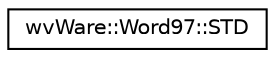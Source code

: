 digraph "类继承关系图"
{
  edge [fontname="Helvetica",fontsize="10",labelfontname="Helvetica",labelfontsize="10"];
  node [fontname="Helvetica",fontsize="10",shape=record];
  rankdir="LR";
  Node0 [label="wvWare::Word97::STD",height=0.2,width=0.4,color="black", fillcolor="white", style="filled",URL="$structwv_ware_1_1_word97_1_1_s_t_d.html"];
}
